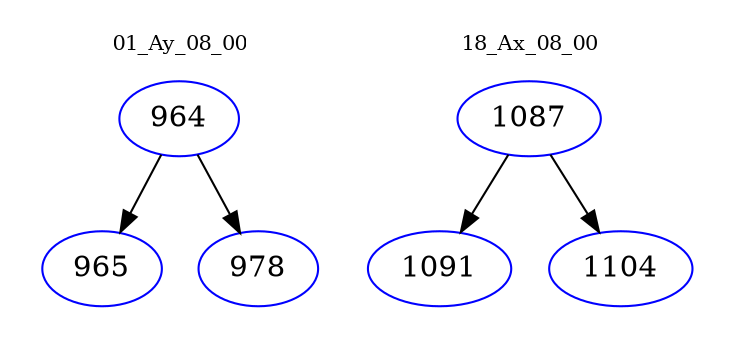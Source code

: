 digraph{
subgraph cluster_0 {
color = white
label = "01_Ay_08_00";
fontsize=10;
T0_964 [label="964", color="blue"]
T0_964 -> T0_965 [color="black"]
T0_965 [label="965", color="blue"]
T0_964 -> T0_978 [color="black"]
T0_978 [label="978", color="blue"]
}
subgraph cluster_1 {
color = white
label = "18_Ax_08_00";
fontsize=10;
T1_1087 [label="1087", color="blue"]
T1_1087 -> T1_1091 [color="black"]
T1_1091 [label="1091", color="blue"]
T1_1087 -> T1_1104 [color="black"]
T1_1104 [label="1104", color="blue"]
}
}
